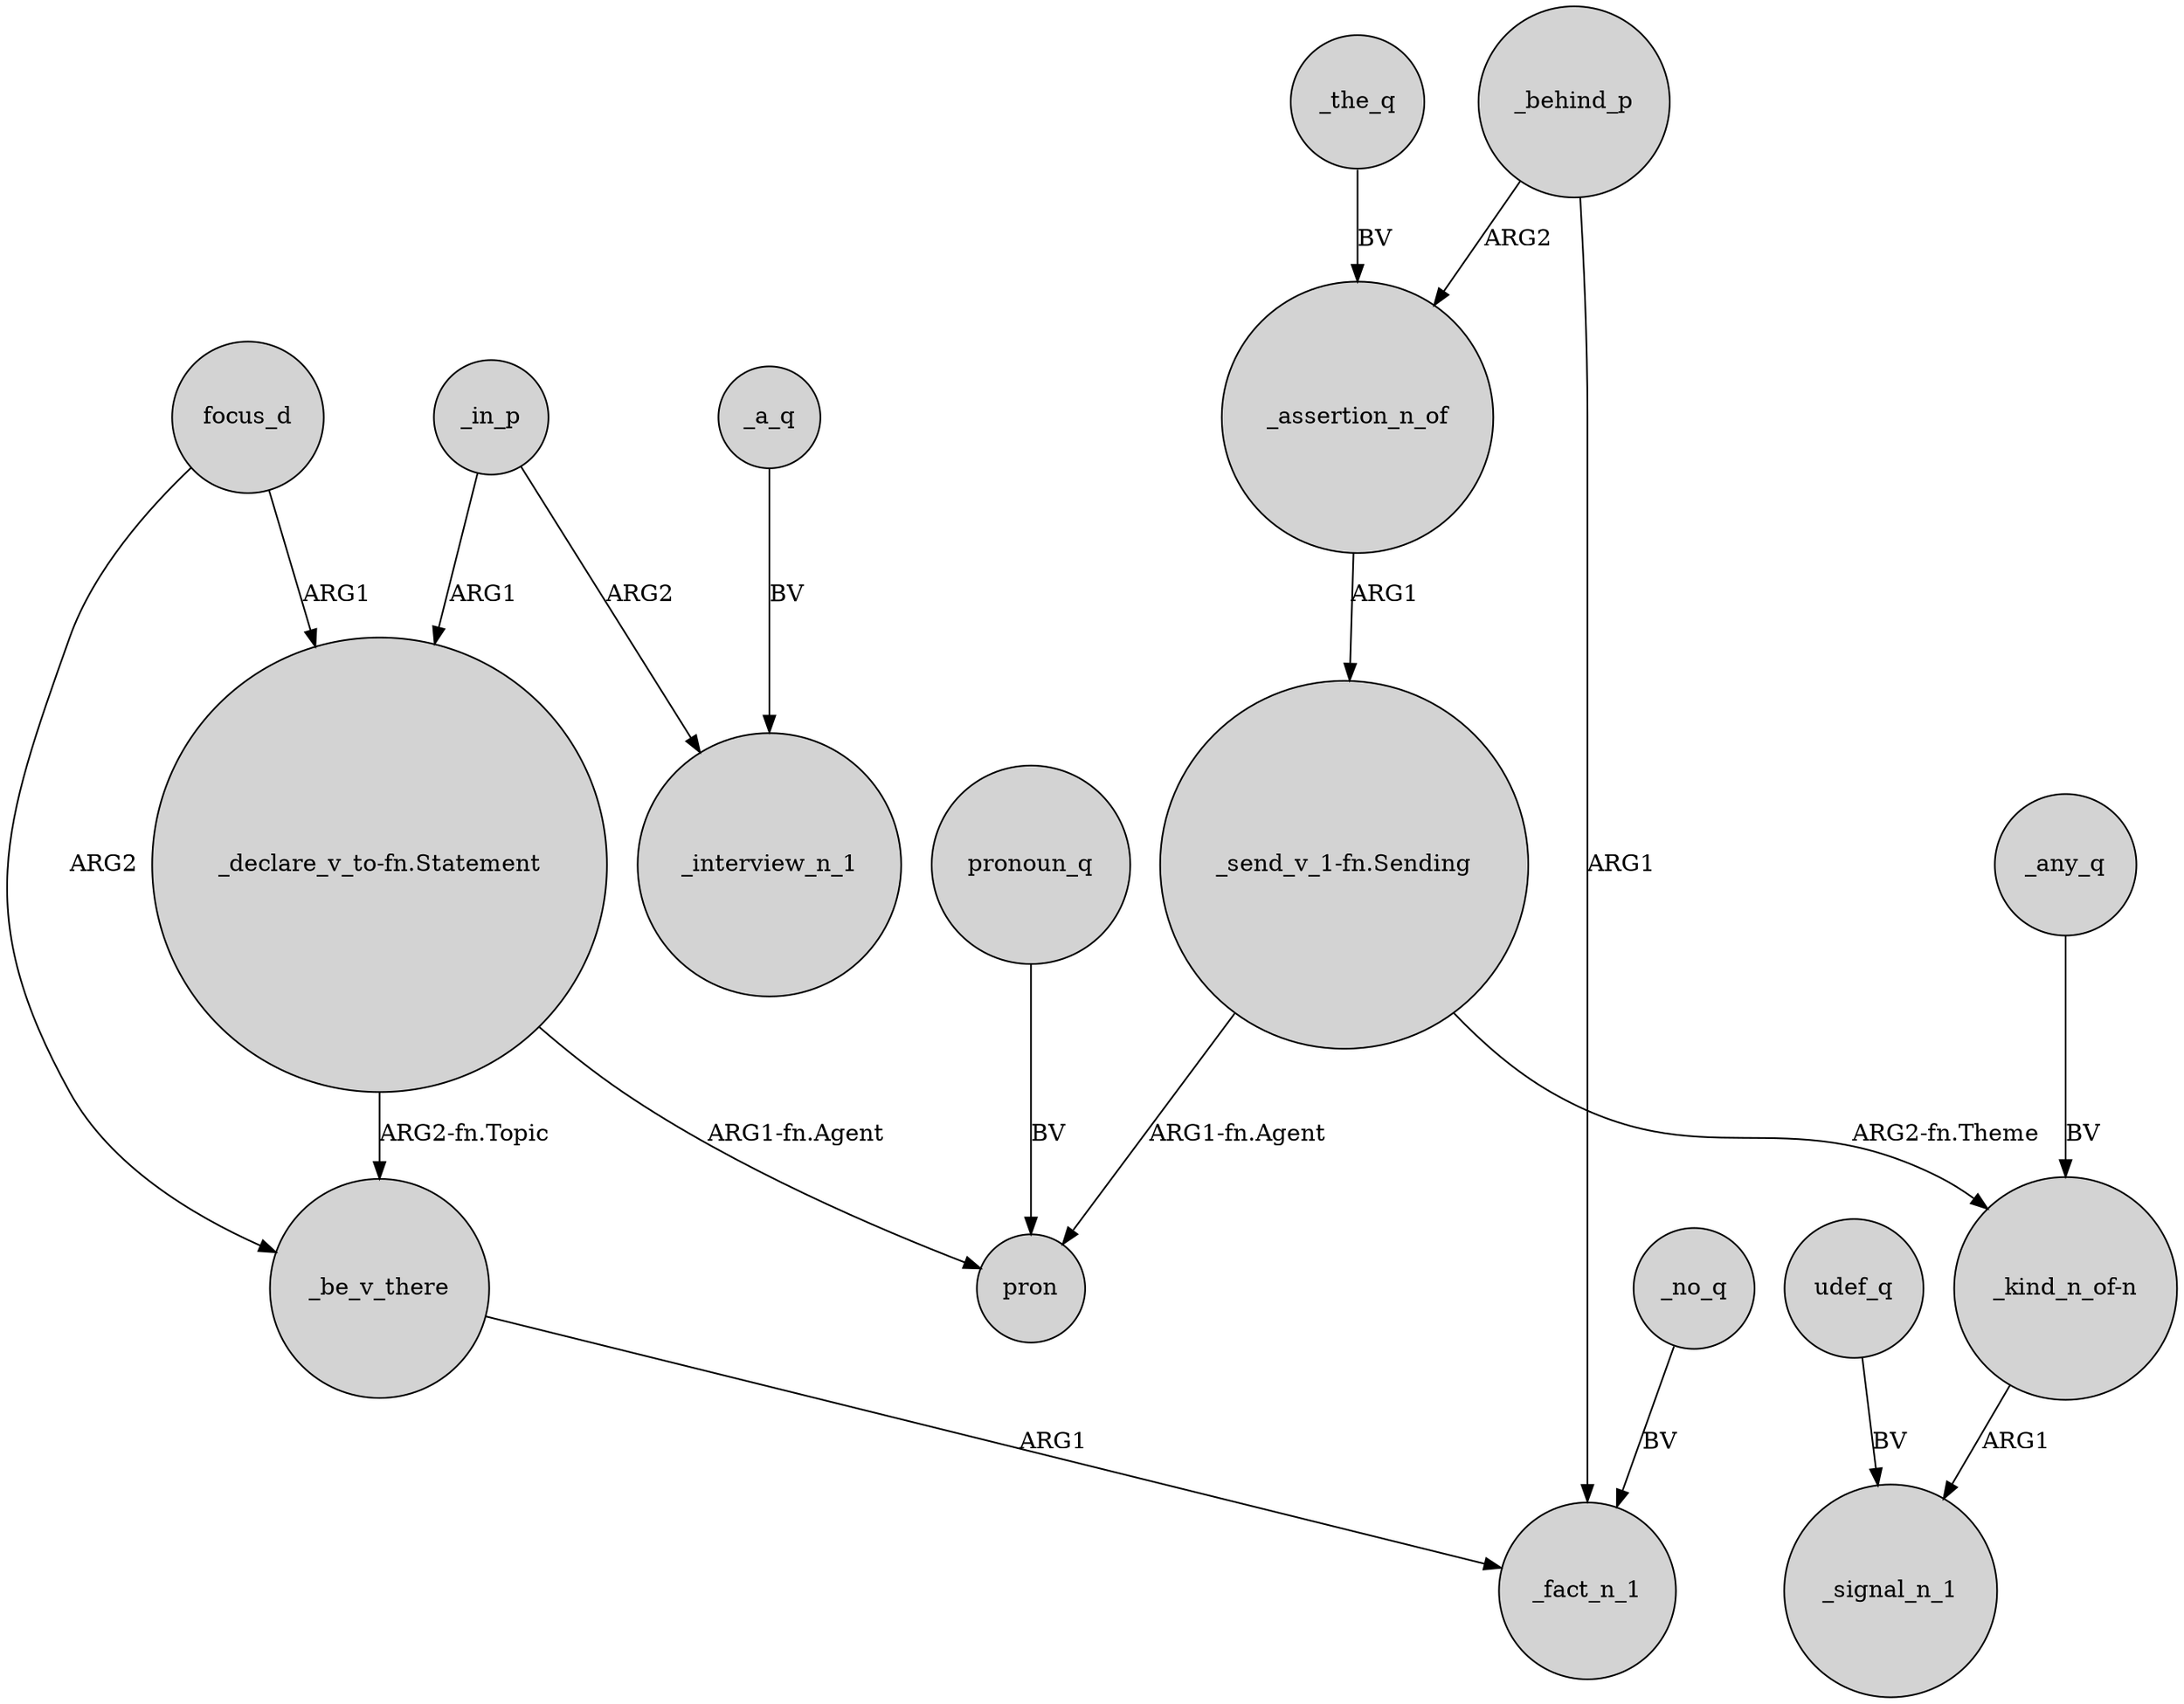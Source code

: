 digraph {
	node [shape=circle style=filled]
	"_declare_v_to-fn.Statement" -> _be_v_there [label="ARG2-fn.Topic"]
	_in_p -> _interview_n_1 [label=ARG2]
	_behind_p -> _fact_n_1 [label=ARG1]
	_assertion_n_of -> "_send_v_1-fn.Sending" [label=ARG1]
	_a_q -> _interview_n_1 [label=BV]
	_behind_p -> _assertion_n_of [label=ARG2]
	"_send_v_1-fn.Sending" -> pron [label="ARG1-fn.Agent"]
	_the_q -> _assertion_n_of [label=BV]
	"_send_v_1-fn.Sending" -> "_kind_n_of-n" [label="ARG2-fn.Theme"]
	"_kind_n_of-n" -> _signal_n_1 [label=ARG1]
	pronoun_q -> pron [label=BV]
	focus_d -> "_declare_v_to-fn.Statement" [label=ARG1]
	_any_q -> "_kind_n_of-n" [label=BV]
	_in_p -> "_declare_v_to-fn.Statement" [label=ARG1]
	_be_v_there -> _fact_n_1 [label=ARG1]
	udef_q -> _signal_n_1 [label=BV]
	_no_q -> _fact_n_1 [label=BV]
	"_declare_v_to-fn.Statement" -> pron [label="ARG1-fn.Agent"]
	focus_d -> _be_v_there [label=ARG2]
}

